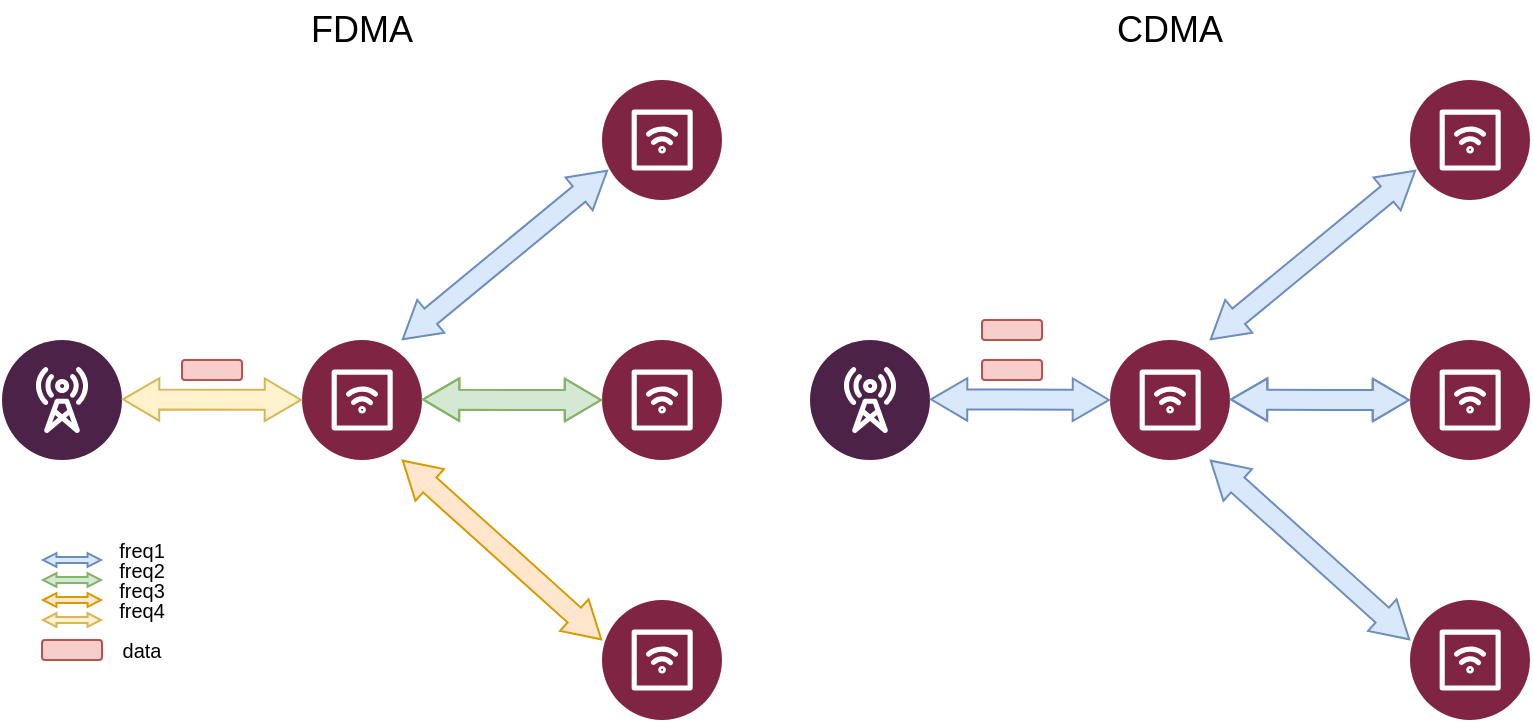 <mxfile version="26.0.4">
  <diagram name="第 1 页" id="VylbXP7a1H1fu-DR2pGI">
    <mxGraphModel dx="888" dy="564" grid="1" gridSize="10" guides="1" tooltips="1" connect="1" arrows="1" fold="1" page="1" pageScale="1" pageWidth="827" pageHeight="1169" math="0" shadow="0">
      <root>
        <mxCell id="0" />
        <mxCell id="1" parent="0" />
        <mxCell id="PLjwvCZiPShB4uKmxhY9-1" value="" style="verticalLabelPosition=bottom;aspect=fixed;html=1;shape=mxgraph.salesforce.iot2;" vertex="1" parent="1">
          <mxGeometry x="310" y="340" width="60" height="60" as="geometry" />
        </mxCell>
        <mxCell id="PLjwvCZiPShB4uKmxhY9-2" value="" style="verticalLabelPosition=bottom;aspect=fixed;html=1;shape=mxgraph.salesforce.iot2;" vertex="1" parent="1">
          <mxGeometry x="160" y="210" width="60" height="60" as="geometry" />
        </mxCell>
        <mxCell id="PLjwvCZiPShB4uKmxhY9-3" value="" style="verticalLabelPosition=bottom;aspect=fixed;html=1;shape=mxgraph.salesforce.iot2;" vertex="1" parent="1">
          <mxGeometry x="310" y="80" width="60" height="60" as="geometry" />
        </mxCell>
        <mxCell id="PLjwvCZiPShB4uKmxhY9-4" value="" style="verticalLabelPosition=bottom;aspect=fixed;html=1;shape=mxgraph.salesforce.iot2;" vertex="1" parent="1">
          <mxGeometry x="310" y="210" width="60" height="60" as="geometry" />
        </mxCell>
        <mxCell id="PLjwvCZiPShB4uKmxhY9-5" value="" style="verticalLabelPosition=bottom;aspect=fixed;html=1;shape=mxgraph.salesforce.communications2;" vertex="1" parent="1">
          <mxGeometry x="10" y="210" width="60" height="60" as="geometry" />
        </mxCell>
        <mxCell id="PLjwvCZiPShB4uKmxhY9-14" value="" style="shape=flexArrow;endArrow=classic;startArrow=classic;html=1;rounded=0;startWidth=10.286;startSize=5.714;endWidth=10.286;endSize=5.714;entryX=0;entryY=0.5;entryDx=0;entryDy=0;entryPerimeter=0;fillColor=#d5e8d4;strokeColor=#82b366;" edge="1" parent="1" target="PLjwvCZiPShB4uKmxhY9-4">
          <mxGeometry width="100" height="100" relative="1" as="geometry">
            <mxPoint x="220" y="239.71" as="sourcePoint" />
            <mxPoint x="280" y="240" as="targetPoint" />
            <Array as="points">
              <mxPoint x="270" y="240" />
            </Array>
          </mxGeometry>
        </mxCell>
        <mxCell id="PLjwvCZiPShB4uKmxhY9-15" value="" style="shape=flexArrow;endArrow=classic;startArrow=classic;html=1;rounded=0;startWidth=10.286;startSize=5.714;endWidth=10.286;endSize=5.714;entryX=0;entryY=0.5;entryDx=0;entryDy=0;entryPerimeter=0;fillColor=#fff2cc;strokeColor=#d6b656;" edge="1" parent="1">
          <mxGeometry width="100" height="100" relative="1" as="geometry">
            <mxPoint x="70" y="239.66" as="sourcePoint" />
            <mxPoint x="160" y="239.95" as="targetPoint" />
          </mxGeometry>
        </mxCell>
        <mxCell id="PLjwvCZiPShB4uKmxhY9-16" value="" style="shape=flexArrow;endArrow=classic;startArrow=classic;html=1;rounded=0;startWidth=10.286;startSize=5.714;endWidth=10.286;endSize=5.714;entryX=0.049;entryY=0.752;entryDx=0;entryDy=0;entryPerimeter=0;fillColor=#dae8fc;strokeColor=#6c8ebf;" edge="1" parent="1" target="PLjwvCZiPShB4uKmxhY9-3">
          <mxGeometry width="100" height="100" relative="1" as="geometry">
            <mxPoint x="210" y="210" as="sourcePoint" />
            <mxPoint x="300" y="150" as="targetPoint" />
          </mxGeometry>
        </mxCell>
        <mxCell id="PLjwvCZiPShB4uKmxhY9-17" value="" style="shape=flexArrow;endArrow=classic;startArrow=classic;html=1;rounded=0;startWidth=10.286;startSize=5.714;endWidth=10.286;endSize=5.714;fillColor=#ffe6cc;strokeColor=#d79b00;" edge="1" parent="1">
          <mxGeometry width="100" height="100" relative="1" as="geometry">
            <mxPoint x="210" y="270" as="sourcePoint" />
            <mxPoint x="310" y="360" as="targetPoint" />
          </mxGeometry>
        </mxCell>
        <mxCell id="PLjwvCZiPShB4uKmxhY9-18" value="" style="shape=flexArrow;endArrow=classic;startArrow=classic;html=1;rounded=0;startWidth=2.742;startSize=1.912;endWidth=2.742;endSize=1.912;fillColor=#dae8fc;strokeColor=#6c8ebf;width=3.04;" edge="1" parent="1">
          <mxGeometry width="100" height="100" relative="1" as="geometry">
            <mxPoint x="30" y="320" as="sourcePoint" />
            <mxPoint x="60" y="320" as="targetPoint" />
          </mxGeometry>
        </mxCell>
        <mxCell id="PLjwvCZiPShB4uKmxhY9-23" value="" style="shape=flexArrow;endArrow=classic;startArrow=classic;html=1;rounded=0;startWidth=2.742;startSize=1.912;endWidth=2.742;endSize=1.912;fillColor=#d5e8d4;strokeColor=#82b366;width=3.04;" edge="1" parent="1">
          <mxGeometry width="100" height="100" relative="1" as="geometry">
            <mxPoint x="30" y="330" as="sourcePoint" />
            <mxPoint x="60" y="330" as="targetPoint" />
          </mxGeometry>
        </mxCell>
        <mxCell id="PLjwvCZiPShB4uKmxhY9-24" value="" style="shape=flexArrow;endArrow=classic;startArrow=classic;html=1;rounded=0;startWidth=2.742;startSize=1.912;endWidth=2.742;endSize=1.912;fillColor=#ffe6cc;strokeColor=#d79b00;width=3.04;" edge="1" parent="1">
          <mxGeometry width="100" height="100" relative="1" as="geometry">
            <mxPoint x="30" y="340" as="sourcePoint" />
            <mxPoint x="60" y="340" as="targetPoint" />
          </mxGeometry>
        </mxCell>
        <mxCell id="PLjwvCZiPShB4uKmxhY9-25" value="" style="shape=flexArrow;endArrow=classic;startArrow=classic;html=1;rounded=0;startWidth=2.742;startSize=1.912;endWidth=2.742;endSize=1.912;fillColor=#fff2cc;strokeColor=#d6b656;width=3.04;" edge="1" parent="1">
          <mxGeometry width="100" height="100" relative="1" as="geometry">
            <mxPoint x="30" y="350" as="sourcePoint" />
            <mxPoint x="60" y="350" as="targetPoint" />
          </mxGeometry>
        </mxCell>
        <mxCell id="PLjwvCZiPShB4uKmxhY9-26" value="&lt;span style=&quot;font-size: 10px;&quot;&gt;freq1&lt;/span&gt;" style="text;html=1;align=center;verticalAlign=middle;whiteSpace=wrap;rounded=0;" vertex="1" parent="1">
          <mxGeometry x="70" y="310" width="20" height="10" as="geometry" />
        </mxCell>
        <mxCell id="PLjwvCZiPShB4uKmxhY9-27" value="&lt;span style=&quot;font-size: 10px;&quot;&gt;freq2&lt;/span&gt;" style="text;html=1;align=center;verticalAlign=middle;whiteSpace=wrap;rounded=0;" vertex="1" parent="1">
          <mxGeometry x="70" y="320" width="20" height="10" as="geometry" />
        </mxCell>
        <mxCell id="PLjwvCZiPShB4uKmxhY9-28" value="&lt;span style=&quot;font-size: 10px;&quot;&gt;freq3&lt;/span&gt;" style="text;html=1;align=center;verticalAlign=middle;whiteSpace=wrap;rounded=0;" vertex="1" parent="1">
          <mxGeometry x="70" y="330" width="20" height="10" as="geometry" />
        </mxCell>
        <mxCell id="PLjwvCZiPShB4uKmxhY9-29" value="&lt;span style=&quot;font-size: 10px;&quot;&gt;freq4&lt;/span&gt;" style="text;html=1;align=center;verticalAlign=middle;whiteSpace=wrap;rounded=0;" vertex="1" parent="1">
          <mxGeometry x="70" y="340" width="20" height="10" as="geometry" />
        </mxCell>
        <mxCell id="PLjwvCZiPShB4uKmxhY9-31" value="" style="verticalLabelPosition=bottom;aspect=fixed;html=1;shape=mxgraph.salesforce.iot2;" vertex="1" parent="1">
          <mxGeometry x="714" y="340" width="60" height="60" as="geometry" />
        </mxCell>
        <mxCell id="PLjwvCZiPShB4uKmxhY9-32" value="" style="verticalLabelPosition=bottom;aspect=fixed;html=1;shape=mxgraph.salesforce.iot2;" vertex="1" parent="1">
          <mxGeometry x="564" y="210" width="60" height="60" as="geometry" />
        </mxCell>
        <mxCell id="PLjwvCZiPShB4uKmxhY9-33" value="" style="verticalLabelPosition=bottom;aspect=fixed;html=1;shape=mxgraph.salesforce.iot2;" vertex="1" parent="1">
          <mxGeometry x="714" y="80" width="60" height="60" as="geometry" />
        </mxCell>
        <mxCell id="PLjwvCZiPShB4uKmxhY9-34" value="" style="verticalLabelPosition=bottom;aspect=fixed;html=1;shape=mxgraph.salesforce.iot2;" vertex="1" parent="1">
          <mxGeometry x="714" y="210" width="60" height="60" as="geometry" />
        </mxCell>
        <mxCell id="PLjwvCZiPShB4uKmxhY9-35" value="" style="verticalLabelPosition=bottom;aspect=fixed;html=1;shape=mxgraph.salesforce.communications2;" vertex="1" parent="1">
          <mxGeometry x="414" y="210" width="60" height="60" as="geometry" />
        </mxCell>
        <mxCell id="PLjwvCZiPShB4uKmxhY9-36" value="" style="shape=flexArrow;endArrow=classic;startArrow=classic;html=1;rounded=0;startWidth=10.286;startSize=5.714;endWidth=10.286;endSize=5.714;entryX=0;entryY=0.5;entryDx=0;entryDy=0;entryPerimeter=0;fillColor=#dae8fc;strokeColor=#6c8ebf;" edge="1" parent="1" target="PLjwvCZiPShB4uKmxhY9-34">
          <mxGeometry width="100" height="100" relative="1" as="geometry">
            <mxPoint x="624" y="239.71" as="sourcePoint" />
            <mxPoint x="684" y="240" as="targetPoint" />
            <Array as="points">
              <mxPoint x="674" y="240" />
            </Array>
          </mxGeometry>
        </mxCell>
        <mxCell id="PLjwvCZiPShB4uKmxhY9-37" value="" style="shape=flexArrow;endArrow=classic;startArrow=classic;html=1;rounded=0;startWidth=10.286;startSize=5.714;endWidth=10.286;endSize=5.714;entryX=0;entryY=0.5;entryDx=0;entryDy=0;entryPerimeter=0;fillColor=#dae8fc;strokeColor=#6c8ebf;" edge="1" parent="1">
          <mxGeometry width="100" height="100" relative="1" as="geometry">
            <mxPoint x="474" y="239.66" as="sourcePoint" />
            <mxPoint x="564" y="239.95" as="targetPoint" />
          </mxGeometry>
        </mxCell>
        <mxCell id="PLjwvCZiPShB4uKmxhY9-38" value="" style="shape=flexArrow;endArrow=classic;startArrow=classic;html=1;rounded=0;startWidth=10.286;startSize=5.714;endWidth=10.286;endSize=5.714;entryX=0.049;entryY=0.752;entryDx=0;entryDy=0;entryPerimeter=0;fillColor=#dae8fc;strokeColor=#6c8ebf;" edge="1" parent="1" target="PLjwvCZiPShB4uKmxhY9-33">
          <mxGeometry width="100" height="100" relative="1" as="geometry">
            <mxPoint x="614" y="210" as="sourcePoint" />
            <mxPoint x="704" y="150" as="targetPoint" />
          </mxGeometry>
        </mxCell>
        <mxCell id="PLjwvCZiPShB4uKmxhY9-39" value="" style="shape=flexArrow;endArrow=classic;startArrow=classic;html=1;rounded=0;startWidth=10.286;startSize=5.714;endWidth=10.286;endSize=5.714;fillColor=#dae8fc;strokeColor=#6c8ebf;" edge="1" parent="1">
          <mxGeometry width="100" height="100" relative="1" as="geometry">
            <mxPoint x="614" y="270" as="sourcePoint" />
            <mxPoint x="714" y="360" as="targetPoint" />
          </mxGeometry>
        </mxCell>
        <mxCell id="PLjwvCZiPShB4uKmxhY9-48" value="" style="rounded=1;whiteSpace=wrap;html=1;fillColor=#f8cecc;strokeColor=#b85450;" vertex="1" parent="1">
          <mxGeometry x="500" y="220" width="30" height="10" as="geometry" />
        </mxCell>
        <mxCell id="PLjwvCZiPShB4uKmxhY9-49" value="" style="rounded=1;whiteSpace=wrap;html=1;fillColor=#f8cecc;strokeColor=#b85450;" vertex="1" parent="1">
          <mxGeometry x="500" y="200" width="30" height="10" as="geometry" />
        </mxCell>
        <mxCell id="PLjwvCZiPShB4uKmxhY9-51" value="" style="rounded=1;whiteSpace=wrap;html=1;fillColor=#f8cecc;strokeColor=#b85450;" vertex="1" parent="1">
          <mxGeometry x="30" y="360" width="30" height="10" as="geometry" />
        </mxCell>
        <mxCell id="PLjwvCZiPShB4uKmxhY9-53" value="&lt;span style=&quot;font-size: 10px;&quot;&gt;data&lt;/span&gt;" style="text;html=1;align=center;verticalAlign=middle;whiteSpace=wrap;rounded=0;" vertex="1" parent="1">
          <mxGeometry x="70" y="360" width="20" height="10" as="geometry" />
        </mxCell>
        <mxCell id="PLjwvCZiPShB4uKmxhY9-55" value="" style="rounded=1;whiteSpace=wrap;html=1;fillColor=#f8cecc;strokeColor=#b85450;" vertex="1" parent="1">
          <mxGeometry x="100" y="220" width="30" height="10" as="geometry" />
        </mxCell>
        <mxCell id="PLjwvCZiPShB4uKmxhY9-58" value="&lt;font style=&quot;font-size: 18px;&quot;&gt;FDMA&lt;/font&gt;" style="text;html=1;align=center;verticalAlign=middle;whiteSpace=wrap;rounded=0;" vertex="1" parent="1">
          <mxGeometry x="160" y="40" width="60" height="30" as="geometry" />
        </mxCell>
        <mxCell id="PLjwvCZiPShB4uKmxhY9-60" value="&lt;font style=&quot;font-size: 18px;&quot;&gt;CDMA&lt;/font&gt;" style="text;html=1;align=center;verticalAlign=middle;whiteSpace=wrap;rounded=0;" vertex="1" parent="1">
          <mxGeometry x="564" y="40" width="60" height="30" as="geometry" />
        </mxCell>
      </root>
    </mxGraphModel>
  </diagram>
</mxfile>
